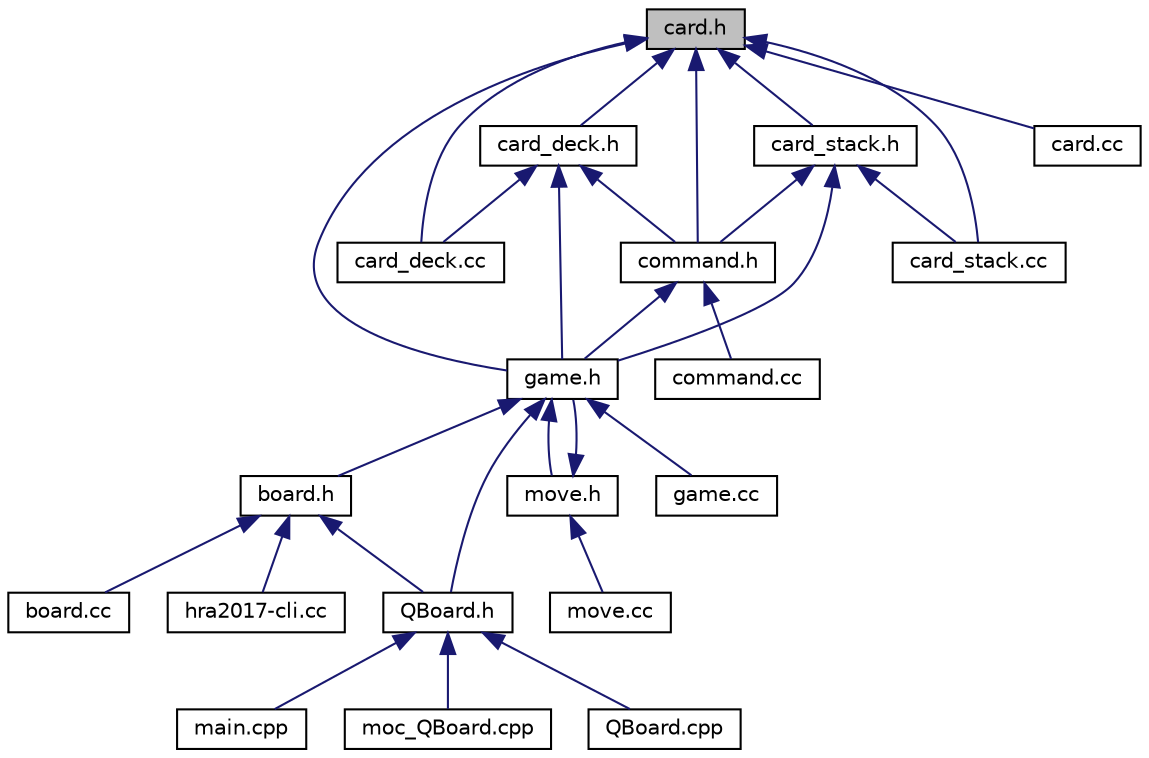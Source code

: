 digraph "card.h"
{
  edge [fontname="Helvetica",fontsize="10",labelfontname="Helvetica",labelfontsize="10"];
  node [fontname="Helvetica",fontsize="10",shape=record];
  Node2 [label="card.h",height=0.2,width=0.4,color="black", fillcolor="grey75", style="filled", fontcolor="black"];
  Node2 -> Node3 [dir="back",color="midnightblue",fontsize="10",style="solid",fontname="Helvetica"];
  Node3 [label="game.h",height=0.2,width=0.4,color="black", fillcolor="white", style="filled",URL="$game_8h.html",tooltip="Game interface. "];
  Node3 -> Node4 [dir="back",color="midnightblue",fontsize="10",style="solid",fontname="Helvetica"];
  Node4 [label="board.h",height=0.2,width=0.4,color="black", fillcolor="white", style="filled",URL="$board_8h.html",tooltip="Board interface. "];
  Node4 -> Node5 [dir="back",color="midnightblue",fontsize="10",style="solid",fontname="Helvetica"];
  Node5 [label="board.cc",height=0.2,width=0.4,color="black", fillcolor="white", style="filled",URL="$board_8cc.html",tooltip="Board implementation. "];
  Node4 -> Node6 [dir="back",color="midnightblue",fontsize="10",style="solid",fontname="Helvetica"];
  Node6 [label="hra2017-cli.cc",height=0.2,width=0.4,color="black", fillcolor="white", style="filled",URL="$hra2017-cli_8cc.html",tooltip="Implementation of command line version of Solitaire - hra2017-cli. "];
  Node4 -> Node7 [dir="back",color="midnightblue",fontsize="10",style="solid",fontname="Helvetica"];
  Node7 [label="QBoard.h",height=0.2,width=0.4,color="black", fillcolor="white", style="filled",URL="$QBoard_8h.html"];
  Node7 -> Node8 [dir="back",color="midnightblue",fontsize="10",style="solid",fontname="Helvetica"];
  Node8 [label="main.cpp",height=0.2,width=0.4,color="black", fillcolor="white", style="filled",URL="$main_8cpp.html"];
  Node7 -> Node9 [dir="back",color="midnightblue",fontsize="10",style="solid",fontname="Helvetica"];
  Node9 [label="moc_QBoard.cpp",height=0.2,width=0.4,color="black", fillcolor="white", style="filled",URL="$moc__QBoard_8cpp.html"];
  Node7 -> Node10 [dir="back",color="midnightblue",fontsize="10",style="solid",fontname="Helvetica"];
  Node10 [label="QBoard.cpp",height=0.2,width=0.4,color="black", fillcolor="white", style="filled",URL="$QBoard_8cpp.html"];
  Node3 -> Node11 [dir="back",color="midnightblue",fontsize="10",style="solid",fontname="Helvetica"];
  Node11 [label="move.h",height=0.2,width=0.4,color="black", fillcolor="white", style="filled",URL="$move_8h.html",tooltip="Move and MoveFinder interfaces. "];
  Node11 -> Node3 [dir="back",color="midnightblue",fontsize="10",style="solid",fontname="Helvetica"];
  Node11 -> Node12 [dir="back",color="midnightblue",fontsize="10",style="solid",fontname="Helvetica"];
  Node12 [label="move.cc",height=0.2,width=0.4,color="black", fillcolor="white", style="filled",URL="$move_8cc.html",tooltip="Move and MoveFinder implementations. "];
  Node3 -> Node13 [dir="back",color="midnightblue",fontsize="10",style="solid",fontname="Helvetica"];
  Node13 [label="game.cc",height=0.2,width=0.4,color="black", fillcolor="white", style="filled",URL="$game_8cc.html",tooltip="Game implementation. "];
  Node3 -> Node7 [dir="back",color="midnightblue",fontsize="10",style="solid",fontname="Helvetica"];
  Node2 -> Node14 [dir="back",color="midnightblue",fontsize="10",style="solid",fontname="Helvetica"];
  Node14 [label="card_deck.h",height=0.2,width=0.4,color="black", fillcolor="white", style="filled",URL="$card__deck_8h.html",tooltip="Card Deck interface. "];
  Node14 -> Node3 [dir="back",color="midnightblue",fontsize="10",style="solid",fontname="Helvetica"];
  Node14 -> Node15 [dir="back",color="midnightblue",fontsize="10",style="solid",fontname="Helvetica"];
  Node15 [label="command.h",height=0.2,width=0.4,color="black", fillcolor="white", style="filled",URL="$command_8h.html",tooltip="Command Manager and Commands interfaces. "];
  Node15 -> Node3 [dir="back",color="midnightblue",fontsize="10",style="solid",fontname="Helvetica"];
  Node15 -> Node16 [dir="back",color="midnightblue",fontsize="10",style="solid",fontname="Helvetica"];
  Node16 [label="command.cc",height=0.2,width=0.4,color="black", fillcolor="white", style="filled",URL="$command_8cc.html",tooltip="Command Manager and Commands implementations. "];
  Node14 -> Node17 [dir="back",color="midnightblue",fontsize="10",style="solid",fontname="Helvetica"];
  Node17 [label="card_deck.cc",height=0.2,width=0.4,color="black", fillcolor="white", style="filled",URL="$card__deck_8cc.html",tooltip="Card Deck implementation. "];
  Node2 -> Node18 [dir="back",color="midnightblue",fontsize="10",style="solid",fontname="Helvetica"];
  Node18 [label="card_stack.h",height=0.2,width=0.4,color="black", fillcolor="white", style="filled",URL="$card__stack_8h.html",tooltip="Card Stack interface. "];
  Node18 -> Node3 [dir="back",color="midnightblue",fontsize="10",style="solid",fontname="Helvetica"];
  Node18 -> Node15 [dir="back",color="midnightblue",fontsize="10",style="solid",fontname="Helvetica"];
  Node18 -> Node19 [dir="back",color="midnightblue",fontsize="10",style="solid",fontname="Helvetica"];
  Node19 [label="card_stack.cc",height=0.2,width=0.4,color="black", fillcolor="white", style="filled",URL="$card__stack_8cc.html"];
  Node2 -> Node15 [dir="back",color="midnightblue",fontsize="10",style="solid",fontname="Helvetica"];
  Node2 -> Node20 [dir="back",color="midnightblue",fontsize="10",style="solid",fontname="Helvetica"];
  Node20 [label="card.cc",height=0.2,width=0.4,color="black", fillcolor="white", style="filled",URL="$card_8cc.html",tooltip="Card implementation. "];
  Node2 -> Node17 [dir="back",color="midnightblue",fontsize="10",style="solid",fontname="Helvetica"];
  Node2 -> Node19 [dir="back",color="midnightblue",fontsize="10",style="solid",fontname="Helvetica"];
}
